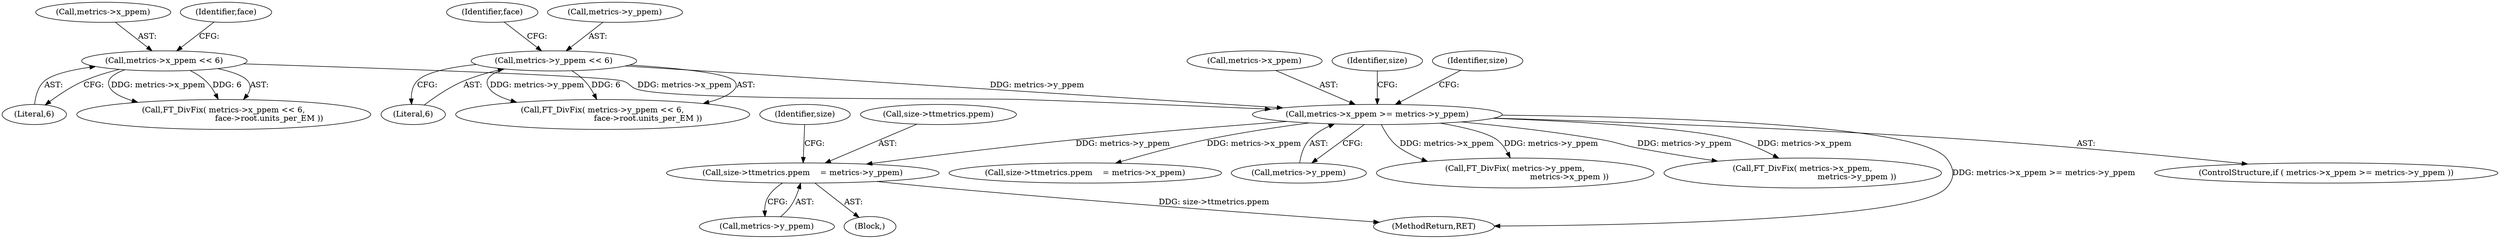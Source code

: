 digraph "0_savannah_e6699596af5c5d6f0ae0ea06e19df87dce088df8@pointer" {
"1000314" [label="(Call,size->ttmetrics.ppem    = metrics->y_ppem)"];
"1000257" [label="(Call,metrics->x_ppem >= metrics->y_ppem)"];
"1000217" [label="(Call,metrics->x_ppem << 6)"];
"1000232" [label="(Call,metrics->y_ppem << 6)"];
"1000329" [label="(Call,FT_DivFix( metrics->x_ppem,\n                                           metrics->y_ppem ))"];
"1000232" [label="(Call,metrics->y_ppem << 6)"];
"1000296" [label="(Call,FT_DivFix( metrics->y_ppem,\n                                           metrics->x_ppem ))"];
"1000218" [label="(Call,metrics->x_ppem)"];
"1000257" [label="(Call,metrics->x_ppem >= metrics->y_ppem)"];
"1000351" [label="(MethodReturn,RET)"];
"1000258" [label="(Call,metrics->x_ppem)"];
"1000239" [label="(Identifier,face)"];
"1000216" [label="(Call,FT_DivFix( metrics->x_ppem << 6,\n                                    face->root.units_per_EM ))"];
"1000233" [label="(Call,metrics->y_ppem)"];
"1000314" [label="(Call,size->ttmetrics.ppem    = metrics->y_ppem)"];
"1000315" [label="(Call,size->ttmetrics.ppem)"];
"1000221" [label="(Literal,6)"];
"1000256" [label="(ControlStructure,if ( metrics->x_ppem >= metrics->y_ppem ))"];
"1000231" [label="(Call,FT_DivFix( metrics->y_ppem << 6,\n                                    face->root.units_per_EM ))"];
"1000274" [label="(Call,size->ttmetrics.ppem    = metrics->x_ppem)"];
"1000224" [label="(Identifier,face)"];
"1000308" [label="(Identifier,size)"];
"1000217" [label="(Call,metrics->x_ppem << 6)"];
"1000304" [label="(Block,)"];
"1000261" [label="(Call,metrics->y_ppem)"];
"1000320" [label="(Call,metrics->y_ppem)"];
"1000268" [label="(Identifier,size)"];
"1000236" [label="(Literal,6)"];
"1000326" [label="(Identifier,size)"];
"1000314" -> "1000304"  [label="AST: "];
"1000314" -> "1000320"  [label="CFG: "];
"1000315" -> "1000314"  [label="AST: "];
"1000320" -> "1000314"  [label="AST: "];
"1000326" -> "1000314"  [label="CFG: "];
"1000314" -> "1000351"  [label="DDG: size->ttmetrics.ppem"];
"1000257" -> "1000314"  [label="DDG: metrics->y_ppem"];
"1000257" -> "1000256"  [label="AST: "];
"1000257" -> "1000261"  [label="CFG: "];
"1000258" -> "1000257"  [label="AST: "];
"1000261" -> "1000257"  [label="AST: "];
"1000268" -> "1000257"  [label="CFG: "];
"1000308" -> "1000257"  [label="CFG: "];
"1000257" -> "1000351"  [label="DDG: metrics->x_ppem >= metrics->y_ppem"];
"1000217" -> "1000257"  [label="DDG: metrics->x_ppem"];
"1000232" -> "1000257"  [label="DDG: metrics->y_ppem"];
"1000257" -> "1000274"  [label="DDG: metrics->x_ppem"];
"1000257" -> "1000296"  [label="DDG: metrics->y_ppem"];
"1000257" -> "1000296"  [label="DDG: metrics->x_ppem"];
"1000257" -> "1000329"  [label="DDG: metrics->x_ppem"];
"1000257" -> "1000329"  [label="DDG: metrics->y_ppem"];
"1000217" -> "1000216"  [label="AST: "];
"1000217" -> "1000221"  [label="CFG: "];
"1000218" -> "1000217"  [label="AST: "];
"1000221" -> "1000217"  [label="AST: "];
"1000224" -> "1000217"  [label="CFG: "];
"1000217" -> "1000216"  [label="DDG: metrics->x_ppem"];
"1000217" -> "1000216"  [label="DDG: 6"];
"1000232" -> "1000231"  [label="AST: "];
"1000232" -> "1000236"  [label="CFG: "];
"1000233" -> "1000232"  [label="AST: "];
"1000236" -> "1000232"  [label="AST: "];
"1000239" -> "1000232"  [label="CFG: "];
"1000232" -> "1000231"  [label="DDG: metrics->y_ppem"];
"1000232" -> "1000231"  [label="DDG: 6"];
}
